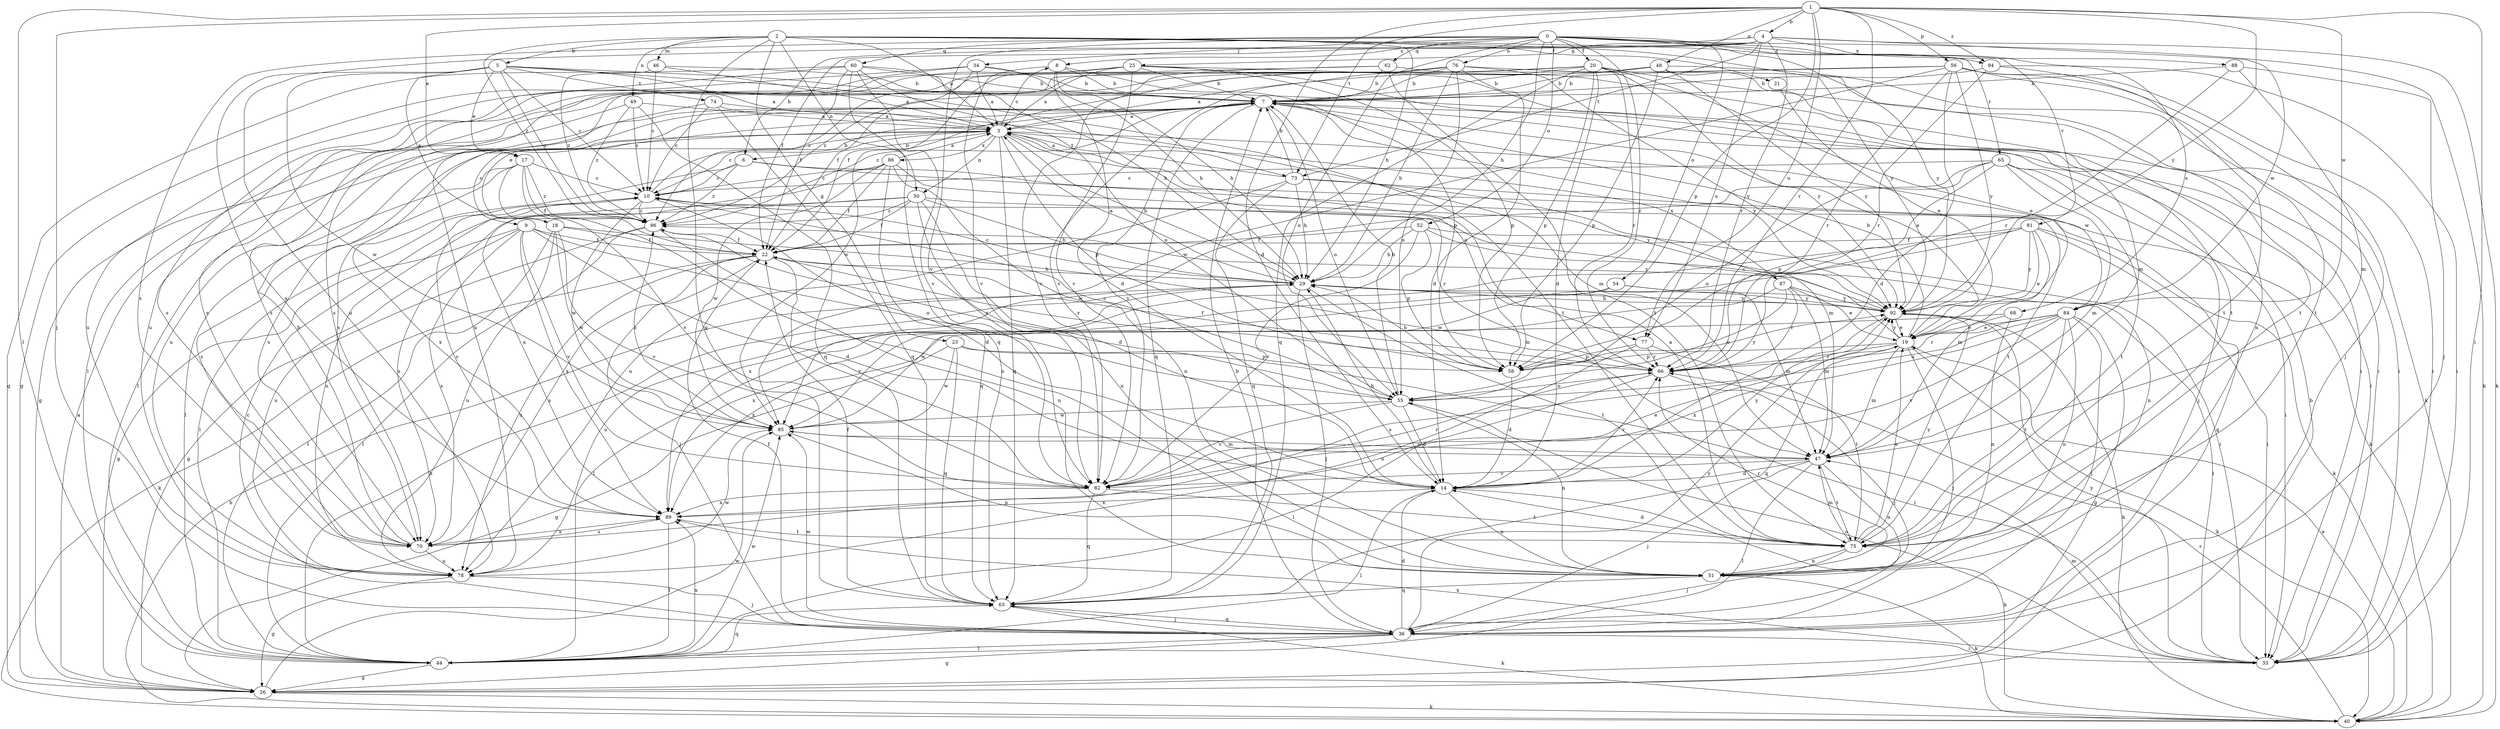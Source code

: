strict digraph  {
0;
1;
2;
3;
4;
5;
6;
7;
8;
9;
10;
14;
17;
18;
19;
20;
21;
22;
23;
25;
26;
29;
33;
34;
36;
40;
44;
46;
47;
48;
49;
50;
51;
52;
54;
55;
56;
58;
60;
62;
63;
65;
66;
68;
70;
73;
74;
75;
76;
77;
78;
81;
82;
84;
85;
86;
87;
88;
89;
92;
94;
96;
0 -> 8  [label=c];
0 -> 20  [label=f];
0 -> 29  [label=h];
0 -> 34  [label=j];
0 -> 40  [label=k];
0 -> 52  [label=o];
0 -> 54  [label=o];
0 -> 55  [label=o];
0 -> 60  [label=q];
0 -> 62  [label=q];
0 -> 65  [label=r];
0 -> 66  [label=r];
0 -> 68  [label=s];
0 -> 70  [label=s];
0 -> 76  [label=u];
0 -> 81  [label=v];
0 -> 82  [label=v];
0 -> 92  [label=y];
1 -> 4  [label=b];
1 -> 14  [label=d];
1 -> 17  [label=e];
1 -> 33  [label=i];
1 -> 36  [label=j];
1 -> 44  [label=l];
1 -> 48  [label=n];
1 -> 56  [label=p];
1 -> 58  [label=p];
1 -> 66  [label=r];
1 -> 73  [label=t];
1 -> 77  [label=u];
1 -> 84  [label=w];
1 -> 92  [label=y];
1 -> 94  [label=z];
2 -> 3  [label=a];
2 -> 5  [label=b];
2 -> 21  [label=f];
2 -> 23  [label=g];
2 -> 29  [label=h];
2 -> 46  [label=m];
2 -> 49  [label=n];
2 -> 50  [label=n];
2 -> 63  [label=q];
2 -> 92  [label=y];
2 -> 94  [label=z];
2 -> 96  [label=z];
3 -> 6  [label=b];
3 -> 8  [label=c];
3 -> 9  [label=c];
3 -> 10  [label=c];
3 -> 29  [label=h];
3 -> 50  [label=n];
3 -> 58  [label=p];
3 -> 63  [label=q];
3 -> 70  [label=s];
3 -> 73  [label=t];
3 -> 77  [label=u];
3 -> 84  [label=w];
3 -> 86  [label=x];
3 -> 87  [label=x];
4 -> 6  [label=b];
4 -> 22  [label=f];
4 -> 25  [label=g];
4 -> 40  [label=k];
4 -> 66  [label=r];
4 -> 73  [label=t];
4 -> 77  [label=u];
4 -> 78  [label=u];
4 -> 84  [label=w];
4 -> 88  [label=x];
5 -> 3  [label=a];
5 -> 10  [label=c];
5 -> 17  [label=e];
5 -> 18  [label=e];
5 -> 33  [label=i];
5 -> 74  [label=t];
5 -> 75  [label=t];
5 -> 85  [label=w];
5 -> 89  [label=x];
5 -> 96  [label=z];
6 -> 10  [label=c];
6 -> 40  [label=k];
6 -> 75  [label=t];
6 -> 89  [label=x];
6 -> 96  [label=z];
7 -> 3  [label=a];
7 -> 18  [label=e];
7 -> 19  [label=e];
7 -> 33  [label=i];
7 -> 44  [label=l];
7 -> 55  [label=o];
7 -> 63  [label=q];
7 -> 70  [label=s];
7 -> 82  [label=v];
7 -> 92  [label=y];
7 -> 96  [label=z];
8 -> 7  [label=b];
8 -> 14  [label=d];
8 -> 29  [label=h];
8 -> 58  [label=p];
8 -> 82  [label=v];
9 -> 14  [label=d];
9 -> 22  [label=f];
9 -> 26  [label=g];
9 -> 55  [label=o];
9 -> 70  [label=s];
9 -> 78  [label=u];
9 -> 82  [label=v];
9 -> 89  [label=x];
10 -> 7  [label=b];
10 -> 14  [label=d];
10 -> 44  [label=l];
10 -> 85  [label=w];
10 -> 96  [label=z];
14 -> 29  [label=h];
14 -> 40  [label=k];
14 -> 44  [label=l];
14 -> 51  [label=n];
14 -> 66  [label=r];
14 -> 89  [label=x];
14 -> 92  [label=y];
17 -> 10  [label=c];
17 -> 22  [label=f];
17 -> 44  [label=l];
17 -> 51  [label=n];
17 -> 70  [label=s];
17 -> 82  [label=v];
17 -> 96  [label=z];
18 -> 22  [label=f];
18 -> 44  [label=l];
18 -> 47  [label=m];
18 -> 78  [label=u];
18 -> 82  [label=v];
18 -> 85  [label=w];
19 -> 7  [label=b];
19 -> 10  [label=c];
19 -> 36  [label=j];
19 -> 40  [label=k];
19 -> 47  [label=m];
19 -> 58  [label=p];
19 -> 63  [label=q];
19 -> 66  [label=r];
19 -> 92  [label=y];
20 -> 7  [label=b];
20 -> 14  [label=d];
20 -> 19  [label=e];
20 -> 22  [label=f];
20 -> 51  [label=n];
20 -> 58  [label=p];
20 -> 63  [label=q];
20 -> 66  [label=r];
20 -> 70  [label=s];
20 -> 78  [label=u];
20 -> 92  [label=y];
21 -> 19  [label=e];
22 -> 29  [label=h];
22 -> 36  [label=j];
22 -> 40  [label=k];
22 -> 66  [label=r];
22 -> 70  [label=s];
22 -> 78  [label=u];
22 -> 82  [label=v];
23 -> 26  [label=g];
23 -> 33  [label=i];
23 -> 58  [label=p];
23 -> 63  [label=q];
23 -> 85  [label=w];
25 -> 3  [label=a];
25 -> 7  [label=b];
25 -> 47  [label=m];
25 -> 58  [label=p];
25 -> 70  [label=s];
25 -> 75  [label=t];
25 -> 82  [label=v];
25 -> 85  [label=w];
26 -> 3  [label=a];
26 -> 7  [label=b];
26 -> 40  [label=k];
26 -> 85  [label=w];
29 -> 3  [label=a];
29 -> 10  [label=c];
29 -> 33  [label=i];
29 -> 36  [label=j];
29 -> 75  [label=t];
29 -> 78  [label=u];
29 -> 92  [label=y];
33 -> 47  [label=m];
33 -> 55  [label=o];
33 -> 89  [label=x];
33 -> 92  [label=y];
34 -> 3  [label=a];
34 -> 7  [label=b];
34 -> 22  [label=f];
34 -> 26  [label=g];
34 -> 29  [label=h];
34 -> 78  [label=u];
36 -> 7  [label=b];
36 -> 10  [label=c];
36 -> 14  [label=d];
36 -> 22  [label=f];
36 -> 26  [label=g];
36 -> 33  [label=i];
36 -> 44  [label=l];
36 -> 63  [label=q];
36 -> 85  [label=w];
36 -> 92  [label=y];
40 -> 19  [label=e];
40 -> 29  [label=h];
40 -> 66  [label=r];
44 -> 26  [label=g];
44 -> 29  [label=h];
44 -> 63  [label=q];
44 -> 85  [label=w];
44 -> 89  [label=x];
46 -> 3  [label=a];
46 -> 7  [label=b];
46 -> 10  [label=c];
46 -> 96  [label=z];
47 -> 14  [label=d];
47 -> 36  [label=j];
47 -> 44  [label=l];
47 -> 51  [label=n];
47 -> 75  [label=t];
47 -> 82  [label=v];
47 -> 85  [label=w];
48 -> 3  [label=a];
48 -> 7  [label=b];
48 -> 33  [label=i];
48 -> 58  [label=p];
48 -> 75  [label=t];
48 -> 92  [label=y];
48 -> 96  [label=z];
49 -> 3  [label=a];
49 -> 10  [label=c];
49 -> 26  [label=g];
49 -> 63  [label=q];
49 -> 96  [label=z];
50 -> 14  [label=d];
50 -> 22  [label=f];
50 -> 29  [label=h];
50 -> 51  [label=n];
50 -> 66  [label=r];
50 -> 70  [label=s];
50 -> 78  [label=u];
50 -> 96  [label=z];
51 -> 40  [label=k];
51 -> 63  [label=q];
51 -> 66  [label=r];
52 -> 22  [label=f];
52 -> 29  [label=h];
52 -> 33  [label=i];
52 -> 51  [label=n];
52 -> 58  [label=p];
52 -> 82  [label=v];
54 -> 44  [label=l];
54 -> 47  [label=m];
54 -> 89  [label=x];
54 -> 92  [label=y];
55 -> 7  [label=b];
55 -> 10  [label=c];
55 -> 14  [label=d];
55 -> 51  [label=n];
55 -> 82  [label=v];
55 -> 85  [label=w];
55 -> 96  [label=z];
56 -> 7  [label=b];
56 -> 14  [label=d];
56 -> 33  [label=i];
56 -> 36  [label=j];
56 -> 44  [label=l];
56 -> 66  [label=r];
56 -> 75  [label=t];
56 -> 85  [label=w];
56 -> 92  [label=y];
58 -> 14  [label=d];
58 -> 29  [label=h];
58 -> 92  [label=y];
60 -> 7  [label=b];
60 -> 22  [label=f];
60 -> 26  [label=g];
60 -> 29  [label=h];
60 -> 55  [label=o];
60 -> 63  [label=q];
60 -> 70  [label=s];
60 -> 82  [label=v];
62 -> 7  [label=b];
62 -> 33  [label=i];
62 -> 75  [label=t];
62 -> 78  [label=u];
62 -> 82  [label=v];
63 -> 22  [label=f];
63 -> 36  [label=j];
63 -> 40  [label=k];
65 -> 10  [label=c];
65 -> 33  [label=i];
65 -> 36  [label=j];
65 -> 47  [label=m];
65 -> 55  [label=o];
65 -> 58  [label=p];
65 -> 75  [label=t];
65 -> 85  [label=w];
66 -> 22  [label=f];
66 -> 36  [label=j];
66 -> 44  [label=l];
66 -> 55  [label=o];
68 -> 19  [label=e];
68 -> 51  [label=n];
68 -> 89  [label=x];
70 -> 7  [label=b];
70 -> 78  [label=u];
70 -> 89  [label=x];
73 -> 3  [label=a];
73 -> 7  [label=b];
73 -> 26  [label=g];
73 -> 29  [label=h];
73 -> 47  [label=m];
73 -> 63  [label=q];
73 -> 78  [label=u];
74 -> 3  [label=a];
74 -> 10  [label=c];
74 -> 47  [label=m];
74 -> 63  [label=q];
74 -> 78  [label=u];
75 -> 3  [label=a];
75 -> 14  [label=d];
75 -> 19  [label=e];
75 -> 36  [label=j];
75 -> 47  [label=m];
75 -> 51  [label=n];
75 -> 92  [label=y];
76 -> 7  [label=b];
76 -> 14  [label=d];
76 -> 29  [label=h];
76 -> 40  [label=k];
76 -> 55  [label=o];
76 -> 70  [label=s];
76 -> 82  [label=v];
76 -> 92  [label=y];
76 -> 96  [label=z];
77 -> 58  [label=p];
77 -> 66  [label=r];
77 -> 75  [label=t];
77 -> 78  [label=u];
78 -> 26  [label=g];
78 -> 36  [label=j];
78 -> 85  [label=w];
81 -> 19  [label=e];
81 -> 22  [label=f];
81 -> 33  [label=i];
81 -> 40  [label=k];
81 -> 47  [label=m];
81 -> 85  [label=w];
81 -> 89  [label=x];
81 -> 92  [label=y];
82 -> 19  [label=e];
82 -> 63  [label=q];
82 -> 66  [label=r];
82 -> 75  [label=t];
82 -> 89  [label=x];
84 -> 19  [label=e];
84 -> 26  [label=g];
84 -> 36  [label=j];
84 -> 51  [label=n];
84 -> 55  [label=o];
84 -> 66  [label=r];
84 -> 75  [label=t];
84 -> 82  [label=v];
84 -> 89  [label=x];
85 -> 47  [label=m];
85 -> 51  [label=n];
85 -> 96  [label=z];
86 -> 3  [label=a];
86 -> 10  [label=c];
86 -> 22  [label=f];
86 -> 51  [label=n];
86 -> 63  [label=q];
86 -> 85  [label=w];
86 -> 89  [label=x];
86 -> 92  [label=y];
87 -> 19  [label=e];
87 -> 47  [label=m];
87 -> 55  [label=o];
87 -> 66  [label=r];
87 -> 85  [label=w];
87 -> 92  [label=y];
88 -> 7  [label=b];
88 -> 36  [label=j];
88 -> 47  [label=m];
88 -> 66  [label=r];
89 -> 10  [label=c];
89 -> 44  [label=l];
89 -> 70  [label=s];
89 -> 75  [label=t];
92 -> 19  [label=e];
92 -> 29  [label=h];
92 -> 40  [label=k];
92 -> 70  [label=s];
92 -> 96  [label=z];
94 -> 7  [label=b];
94 -> 33  [label=i];
94 -> 66  [label=r];
94 -> 75  [label=t];
96 -> 22  [label=f];
96 -> 26  [label=g];
96 -> 44  [label=l];
96 -> 51  [label=n];
}
